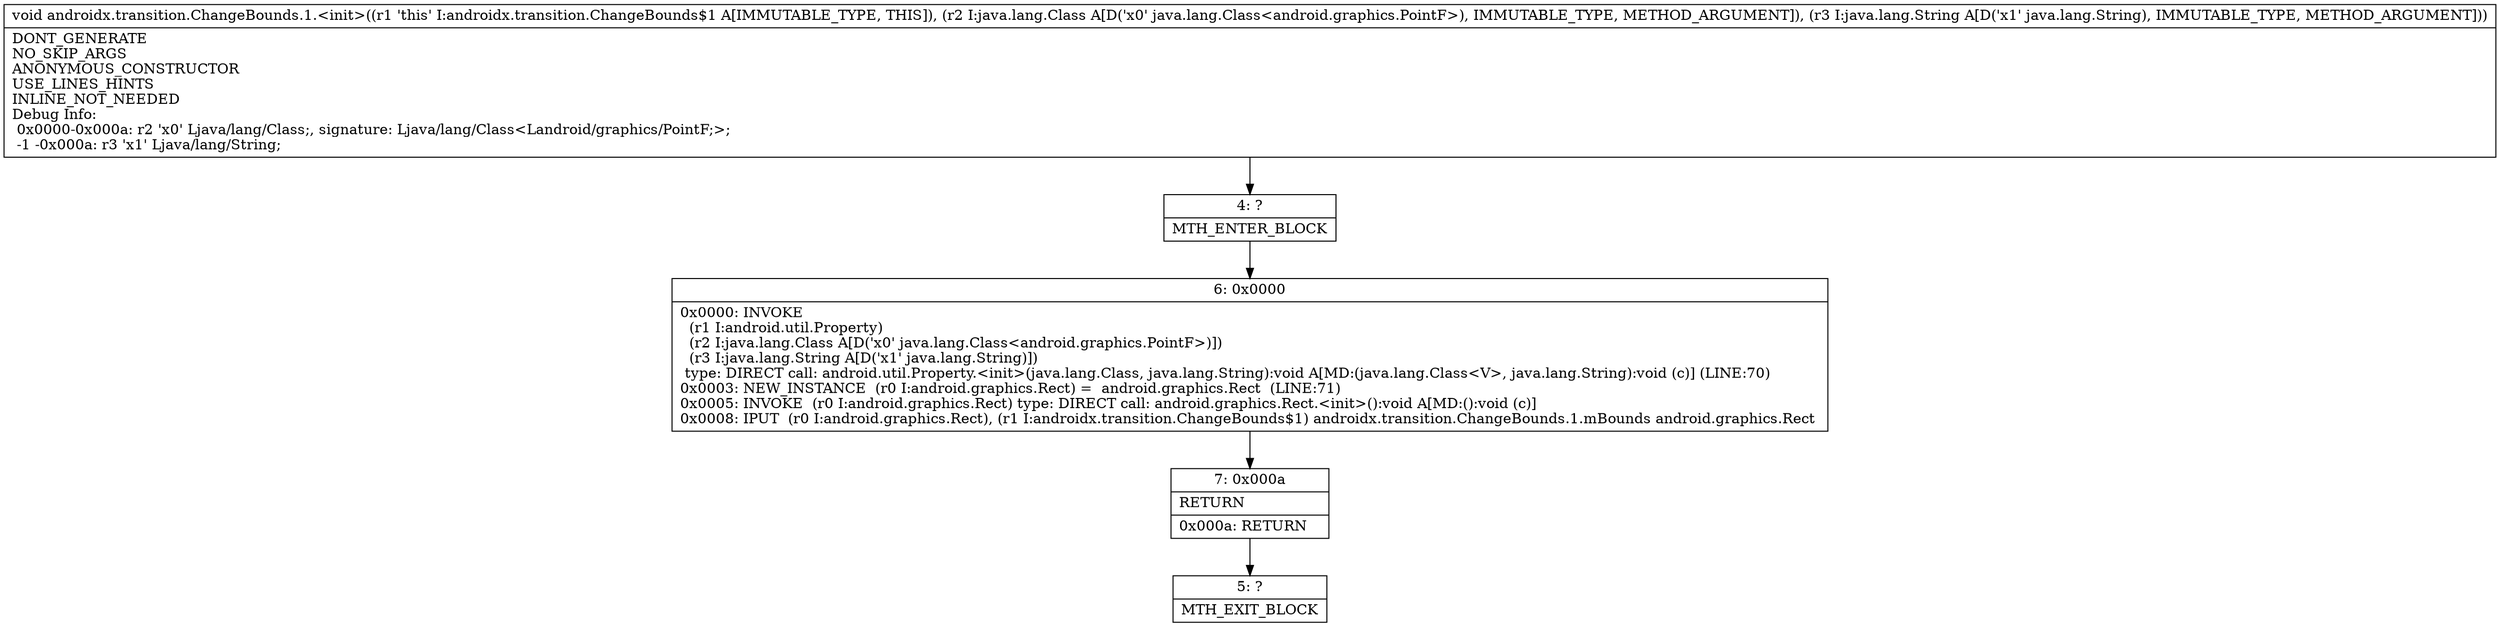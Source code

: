 digraph "CFG forandroidx.transition.ChangeBounds.1.\<init\>(Ljava\/lang\/Class;Ljava\/lang\/String;)V" {
Node_4 [shape=record,label="{4\:\ ?|MTH_ENTER_BLOCK\l}"];
Node_6 [shape=record,label="{6\:\ 0x0000|0x0000: INVOKE  \l  (r1 I:android.util.Property)\l  (r2 I:java.lang.Class A[D('x0' java.lang.Class\<android.graphics.PointF\>)])\l  (r3 I:java.lang.String A[D('x1' java.lang.String)])\l type: DIRECT call: android.util.Property.\<init\>(java.lang.Class, java.lang.String):void A[MD:(java.lang.Class\<V\>, java.lang.String):void (c)] (LINE:70)\l0x0003: NEW_INSTANCE  (r0 I:android.graphics.Rect) =  android.graphics.Rect  (LINE:71)\l0x0005: INVOKE  (r0 I:android.graphics.Rect) type: DIRECT call: android.graphics.Rect.\<init\>():void A[MD:():void (c)]\l0x0008: IPUT  (r0 I:android.graphics.Rect), (r1 I:androidx.transition.ChangeBounds$1) androidx.transition.ChangeBounds.1.mBounds android.graphics.Rect \l}"];
Node_7 [shape=record,label="{7\:\ 0x000a|RETURN\l|0x000a: RETURN   \l}"];
Node_5 [shape=record,label="{5\:\ ?|MTH_EXIT_BLOCK\l}"];
MethodNode[shape=record,label="{void androidx.transition.ChangeBounds.1.\<init\>((r1 'this' I:androidx.transition.ChangeBounds$1 A[IMMUTABLE_TYPE, THIS]), (r2 I:java.lang.Class A[D('x0' java.lang.Class\<android.graphics.PointF\>), IMMUTABLE_TYPE, METHOD_ARGUMENT]), (r3 I:java.lang.String A[D('x1' java.lang.String), IMMUTABLE_TYPE, METHOD_ARGUMENT]))  | DONT_GENERATE\lNO_SKIP_ARGS\lANONYMOUS_CONSTRUCTOR\lUSE_LINES_HINTS\lINLINE_NOT_NEEDED\lDebug Info:\l  0x0000\-0x000a: r2 'x0' Ljava\/lang\/Class;, signature: Ljava\/lang\/Class\<Landroid\/graphics\/PointF;\>;\l  \-1 \-0x000a: r3 'x1' Ljava\/lang\/String;\l}"];
MethodNode -> Node_4;Node_4 -> Node_6;
Node_6 -> Node_7;
Node_7 -> Node_5;
}

